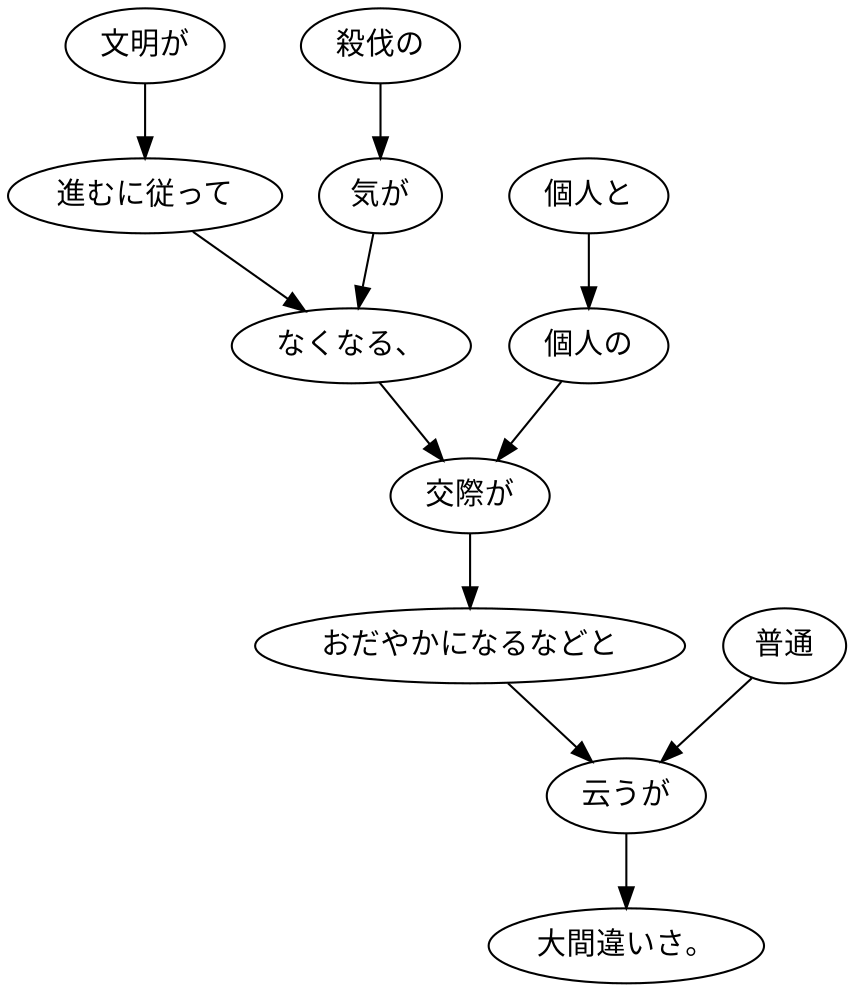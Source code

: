 digraph graph8540 {
	node0 [label="文明が"];
	node1 [label="進むに従って"];
	node2 [label="殺伐の"];
	node3 [label="気が"];
	node4 [label="なくなる、"];
	node5 [label="個人と"];
	node6 [label="個人の"];
	node7 [label="交際が"];
	node8 [label="おだやかになるなどと"];
	node9 [label="普通"];
	node10 [label="云うが"];
	node11 [label="大間違いさ。"];
	node0 -> node1;
	node1 -> node4;
	node2 -> node3;
	node3 -> node4;
	node4 -> node7;
	node5 -> node6;
	node6 -> node7;
	node7 -> node8;
	node8 -> node10;
	node9 -> node10;
	node10 -> node11;
}
